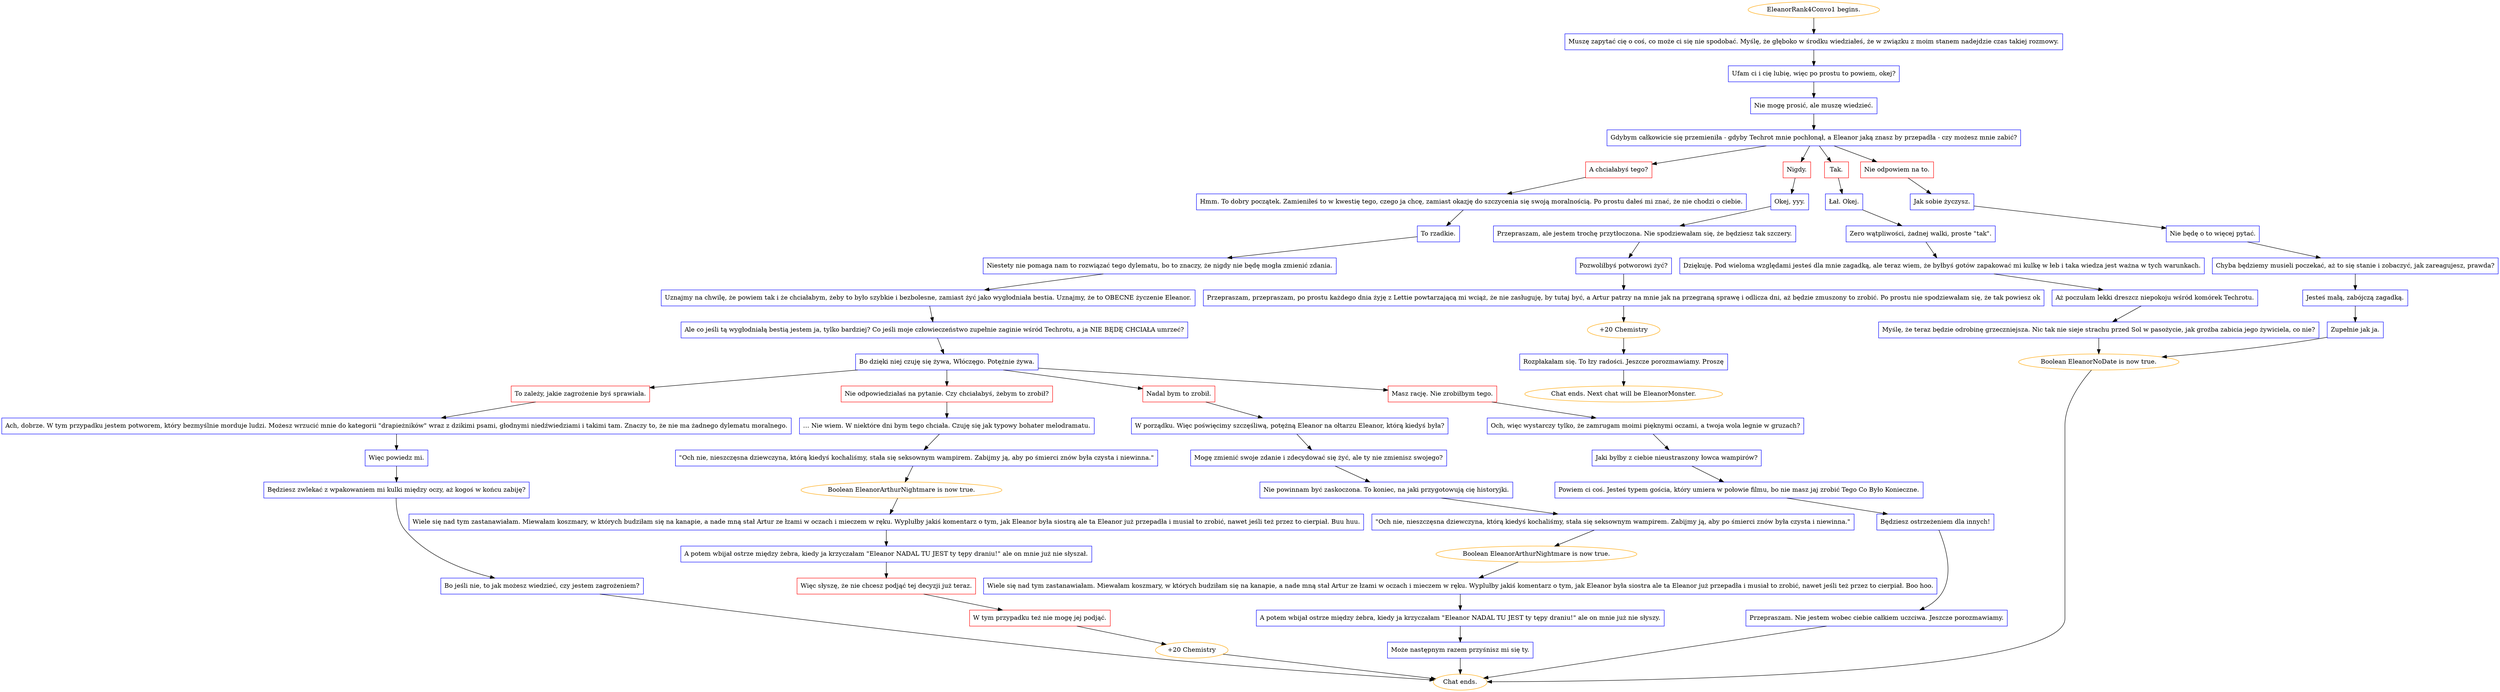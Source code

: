 digraph {
	"EleanorRank4Convo1 begins." [color=orange];
		"EleanorRank4Convo1 begins." -> j62009071;
	j62009071 [label="Muszę zapytać cię o coś, co może ci się nie spodobać. Myślę, że głęboko w środku wiedziałeś, że w związku z moim stanem nadejdzie czas takiej rozmowy.",shape=box,color=blue];
		j62009071 -> j2559119462;
	j2559119462 [label="Ufam ci i cię lubię, więc po prostu to powiem, okej?",shape=box,color=blue];
		j2559119462 -> j3922281324;
	j3922281324 [label="Nie mogę prosić, ale muszę wiedzieć.",shape=box,color=blue];
		j3922281324 -> j1861695851;
	j1861695851 [label="Gdybym całkowicie się przemieniła - gdyby Techrot mnie pochłonął, a Eleanor jaką znasz by przepadła - czy możesz mnie zabić?",shape=box,color=blue];
		j1861695851 -> j1327477513;
		j1861695851 -> j1317651606;
		j1861695851 -> j2219540929;
		j1861695851 -> j3874103820;
	j1327477513 [label="A chciałabyś tego?",shape=box,color=red];
		j1327477513 -> j4270622197;
	j1317651606 [label="Tak.",shape=box,color=red];
		j1317651606 -> j3633565227;
	j2219540929 [label="Nigdy.",shape=box,color=red];
		j2219540929 -> j3157654872;
	j3874103820 [label="Nie odpowiem na to.",shape=box,color=red];
		j3874103820 -> j3941037804;
	j4270622197 [label="Hmm. To dobry początek. Zamieniłeś to w kwestię tego, czego ja chcę, zamiast okazję do szczycenia się swoją moralnością. Po prostu dałeś mi znać, że nie chodzi o ciebie.",shape=box,color=blue];
		j4270622197 -> j1059407413;
	j3633565227 [label="Łał. Okej.",shape=box,color=blue];
		j3633565227 -> j2019303916;
	j3157654872 [label="Okej, yyy.",shape=box,color=blue];
		j3157654872 -> j225888816;
	j3941037804 [label="Jak sobie życzysz.",shape=box,color=blue];
		j3941037804 -> j2060420151;
	j1059407413 [label="To rzadkie.",shape=box,color=blue];
		j1059407413 -> j1323127085;
	j2019303916 [label="Zero wątpliwości, żadnej walki, proste \"tak\".",shape=box,color=blue];
		j2019303916 -> j3827598465;
	j225888816 [label="Przepraszam, ale jestem trochę przytłoczona. Nie spodziewałam się, że będziesz tak szczery.",shape=box,color=blue];
		j225888816 -> j3575509614;
	j2060420151 [label="Nie będę o to więcej pytać.",shape=box,color=blue];
		j2060420151 -> j2710834990;
	j1323127085 [label="Niestety nie pomaga nam to rozwiązać tego dylematu, bo to znaczy, że nigdy nie będę mogła zmienić zdania.",shape=box,color=blue];
		j1323127085 -> j3405126788;
	j3827598465 [label="Dziękuję. Pod wieloma względami jesteś dla mnie zagadką, ale teraz wiem, że byłbyś gotów zapakować mi kulkę w łeb i taka wiedza jest ważna w tych warunkach.",shape=box,color=blue];
		j3827598465 -> j3542538143;
	j3575509614 [label="Pozwoliłbyś potworowi żyć?",shape=box,color=blue];
		j3575509614 -> j3619540026;
	j2710834990 [label="Chyba będziemy musieli poczekać, aż to się stanie i zobaczyć, jak zareagujesz, prawda?",shape=box,color=blue];
		j2710834990 -> j3522923173;
	j3405126788 [label="Uznajmy na chwilę, że powiem tak i że chciałabym, żeby to było szybkie i bezbolesne, zamiast żyć jako wygłodniała bestia. Uznajmy, że to OBECNE życzenie Eleanor.",shape=box,color=blue];
		j3405126788 -> j1661398952;
	j3542538143 [label="Aż poczułam lekki dreszcz niepokoju wśród komórek Techrotu.",shape=box,color=blue];
		j3542538143 -> j4116873915;
	j3619540026 [label="Przepraszam, przepraszam, po prostu każdego dnia żyję z Lettie powtarzającą mi wciąż, że nie zasługuję, by tutaj być, a Artur patrzy na mnie jak na przegraną sprawę i odlicza dni, aż będzie zmuszony to zrobić. Po prostu nie spodziewałam się, że tak powiesz ok",shape=box,color=blue];
		j3619540026 -> j3879475615;
	j3522923173 [label="Jesteś małą, zabójczą zagadką.",shape=box,color=blue];
		j3522923173 -> j1676066944;
	j1661398952 [label="Ale co jeśli tą wygłodniałą bestią jestem ja, tylko bardziej? Co jeśli moje człowieczeństwo zupełnie zaginie wśród Techrotu, a ja NIE BĘDĘ CHCIAŁA umrzeć?",shape=box,color=blue];
		j1661398952 -> j1878790032;
	j4116873915 [label="Myślę, że teraz będzie odrobinę grzeczniejsza. Nic tak nie sieje strachu przed Sol w pasożycie, jak groźba zabicia jego żywiciela, co nie?",shape=box,color=blue];
		j4116873915 -> j2728200779;
	j3879475615 [label="+20 Chemistry",color=orange];
		j3879475615 -> j68143615;
	j1676066944 [label="Zupełnie jak ja.",shape=box,color=blue];
		j1676066944 -> j2728200779;
	j1878790032 [label="Bo dzięki niej czuję się żywa, Włóczęgo. Potężnie żywa.",shape=box,color=blue];
		j1878790032 -> j375207555;
		j1878790032 -> j2962461828;
		j1878790032 -> j4008757388;
		j1878790032 -> j1155131745;
	j2728200779 [label="Boolean EleanorNoDate is now true.",color=orange];
		j2728200779 -> "Chat ends.";
	j68143615 [label="Rozpłakałam się. To łzy radości. Jeszcze porozmawiamy. Proszę",shape=box,color=blue];
		j68143615 -> "Chat ends. Next chat will be EleanorMonster.";
	j375207555 [label="Nadal bym to zrobił.",shape=box,color=red];
		j375207555 -> j3001963018;
	j2962461828 [label="Masz rację. Nie zrobiłbym tego.",shape=box,color=red];
		j2962461828 -> j88151850;
	j4008757388 [label="To zależy, jakie zagrożenie byś sprawiała.",shape=box,color=red];
		j4008757388 -> j653498406;
	j1155131745 [label="Nie odpowiedziałaś na pytanie. Czy chciałabyś, żebym to zrobił?",shape=box,color=red];
		j1155131745 -> j238976377;
	"Chat ends." [color=orange];
	"Chat ends. Next chat will be EleanorMonster." [color=orange];
	j3001963018 [label="W porządku. Więc poświęcimy szczęśliwą, potężną Eleanor na ołtarzu Eleanor, którą kiedyś była?",shape=box,color=blue];
		j3001963018 -> j2991071107;
	j88151850 [label="Och, więc wystarczy tylko, że zamrugam moimi pięknymi oczami, a twoja wola legnie w gruzach?",shape=box,color=blue];
		j88151850 -> j2180673181;
	j653498406 [label="Ach, dobrze. W tym przypadku jestem potworem, który bezmyślnie morduje ludzi. Możesz wrzucić mnie do kategorii \"drapieżników\" wraz z dzikimi psami, głodnymi niedźwiedziami i takimi tam. Znaczy to, że nie ma żadnego dylematu moralnego.",shape=box,color=blue];
		j653498406 -> j995286209;
	j238976377 [label="… Nie wiem. W niektóre dni bym tego chciała. Czuję się jak typowy bohater melodramatu.",shape=box,color=blue];
		j238976377 -> j828521875;
	j2991071107 [label="Mogę zmienić swoje zdanie i zdecydować się żyć, ale ty nie zmienisz swojego?",shape=box,color=blue];
		j2991071107 -> j1063856165;
	j2180673181 [label="Jaki byłby z ciebie nieustraszony łowca wampirów?",shape=box,color=blue];
		j2180673181 -> j1855040222;
	j995286209 [label="Więc powiedz mi.",shape=box,color=blue];
		j995286209 -> j1499168032;
	j828521875 [label="\"Och nie, nieszczęsna dziewczyna, którą kiedyś kochaliśmy, stała się seksownym wampirem. Zabijmy ją, aby po śmierci znów była czysta i niewinna.\"",shape=box,color=blue];
		j828521875 -> j3729954445;
	j1063856165 [label="Nie powinnam być zaskoczona. To koniec, na jaki przygotowują cię historyjki.",shape=box,color=blue];
		j1063856165 -> j1072323116;
	j1855040222 [label="Powiem ci coś. Jesteś typem gościa, który umiera w połowie filmu, bo nie masz jaj zrobić Tego Co Było Konieczne.",shape=box,color=blue];
		j1855040222 -> j2621072152;
	j1499168032 [label="Będziesz zwlekać z wpakowaniem mi kulki między oczy, aż kogoś w końcu zabiję?",shape=box,color=blue];
		j1499168032 -> j338800739;
	j3729954445 [label="Boolean EleanorArthurNightmare is now true.",color=orange];
		j3729954445 -> j3016001875;
	j1072323116 [label="\"Och nie, nieszczęsna dziewczyna, którą kiedyś kochaliśmy, stała się seksownym wampirem. Zabijmy ją, aby po śmierci znów była czysta i niewinna.\"",shape=box,color=blue];
		j1072323116 -> j2215686787;
	j2621072152 [label="Będziesz ostrzeżeniem dla innych!",shape=box,color=blue];
		j2621072152 -> j2647977939;
	j338800739 [label="Bo jeśli nie, to jak możesz wiedzieć, czy jestem zagrożeniem?",shape=box,color=blue];
		j338800739 -> "Chat ends.";
	j3016001875 [label="Wiele się nad tym zastanawiałam. Miewałam koszmary, w których budziłam się na kanapie, a nade mną stał Artur ze łzami w oczach i mieczem w ręku. Wyplułby jakiś komentarz o tym, jak Eleanor była siostrą ale ta Eleanor już przepadła i musiał to zrobić, nawet jeśli też przez to cierpiał. Buu huu.",shape=box,color=blue];
		j3016001875 -> j1443290108;
	j2215686787 [label="Boolean EleanorArthurNightmare is now true.",color=orange];
		j2215686787 -> j2637457035;
	j2647977939 [label="Przepraszam. Nie jestem wobec ciebie całkiem uczciwa. Jeszcze porozmawiamy.",shape=box,color=blue];
		j2647977939 -> "Chat ends.";
	j1443290108 [label="A potem wbijał ostrze między żebra, kiedy ja krzyczałam \"Eleanor NADAL TU JEST ty tępy draniu!\" ale on mnie już nie słyszał.",shape=box,color=blue];
		j1443290108 -> j535684056;
	j2637457035 [label="Wiele się nad tym zastanawiałam. Miewałam koszmary, w których budziłam się na kanapie, a nade mną stał Artur ze łzami w oczach i mieczem w ręku. Wyplułby jakiś komentarz o tym, jak Eleanor była siostra ale ta Eleanor już przepadła i musiał to zrobić, nawet jeśli też przez to cierpiał. Boo hoo.",shape=box,color=blue];
		j2637457035 -> j3588333154;
	j535684056 [label="Więc słyszę, że nie chcesz podjąć tej decyzji już teraz.",shape=box,color=red];
		j535684056 -> j1251474055;
	j3588333154 [label="A potem wbijał ostrze między żebra, kiedy ja krzyczałam \"Eleanor NADAL TU JEST ty tępy draniu!\" ale on mnie już nie słyszy.",shape=box,color=blue];
		j3588333154 -> j3799514749;
	j1251474055 [label="W tym przypadku też nie mogę jej podjąć.",shape=box,color=red];
		j1251474055 -> j367054140;
	j3799514749 [label="Może następnym razem przyśnisz mi się ty.",shape=box,color=blue];
		j3799514749 -> "Chat ends.";
	j367054140 [label="+20 Chemistry",color=orange];
		j367054140 -> "Chat ends.";
}